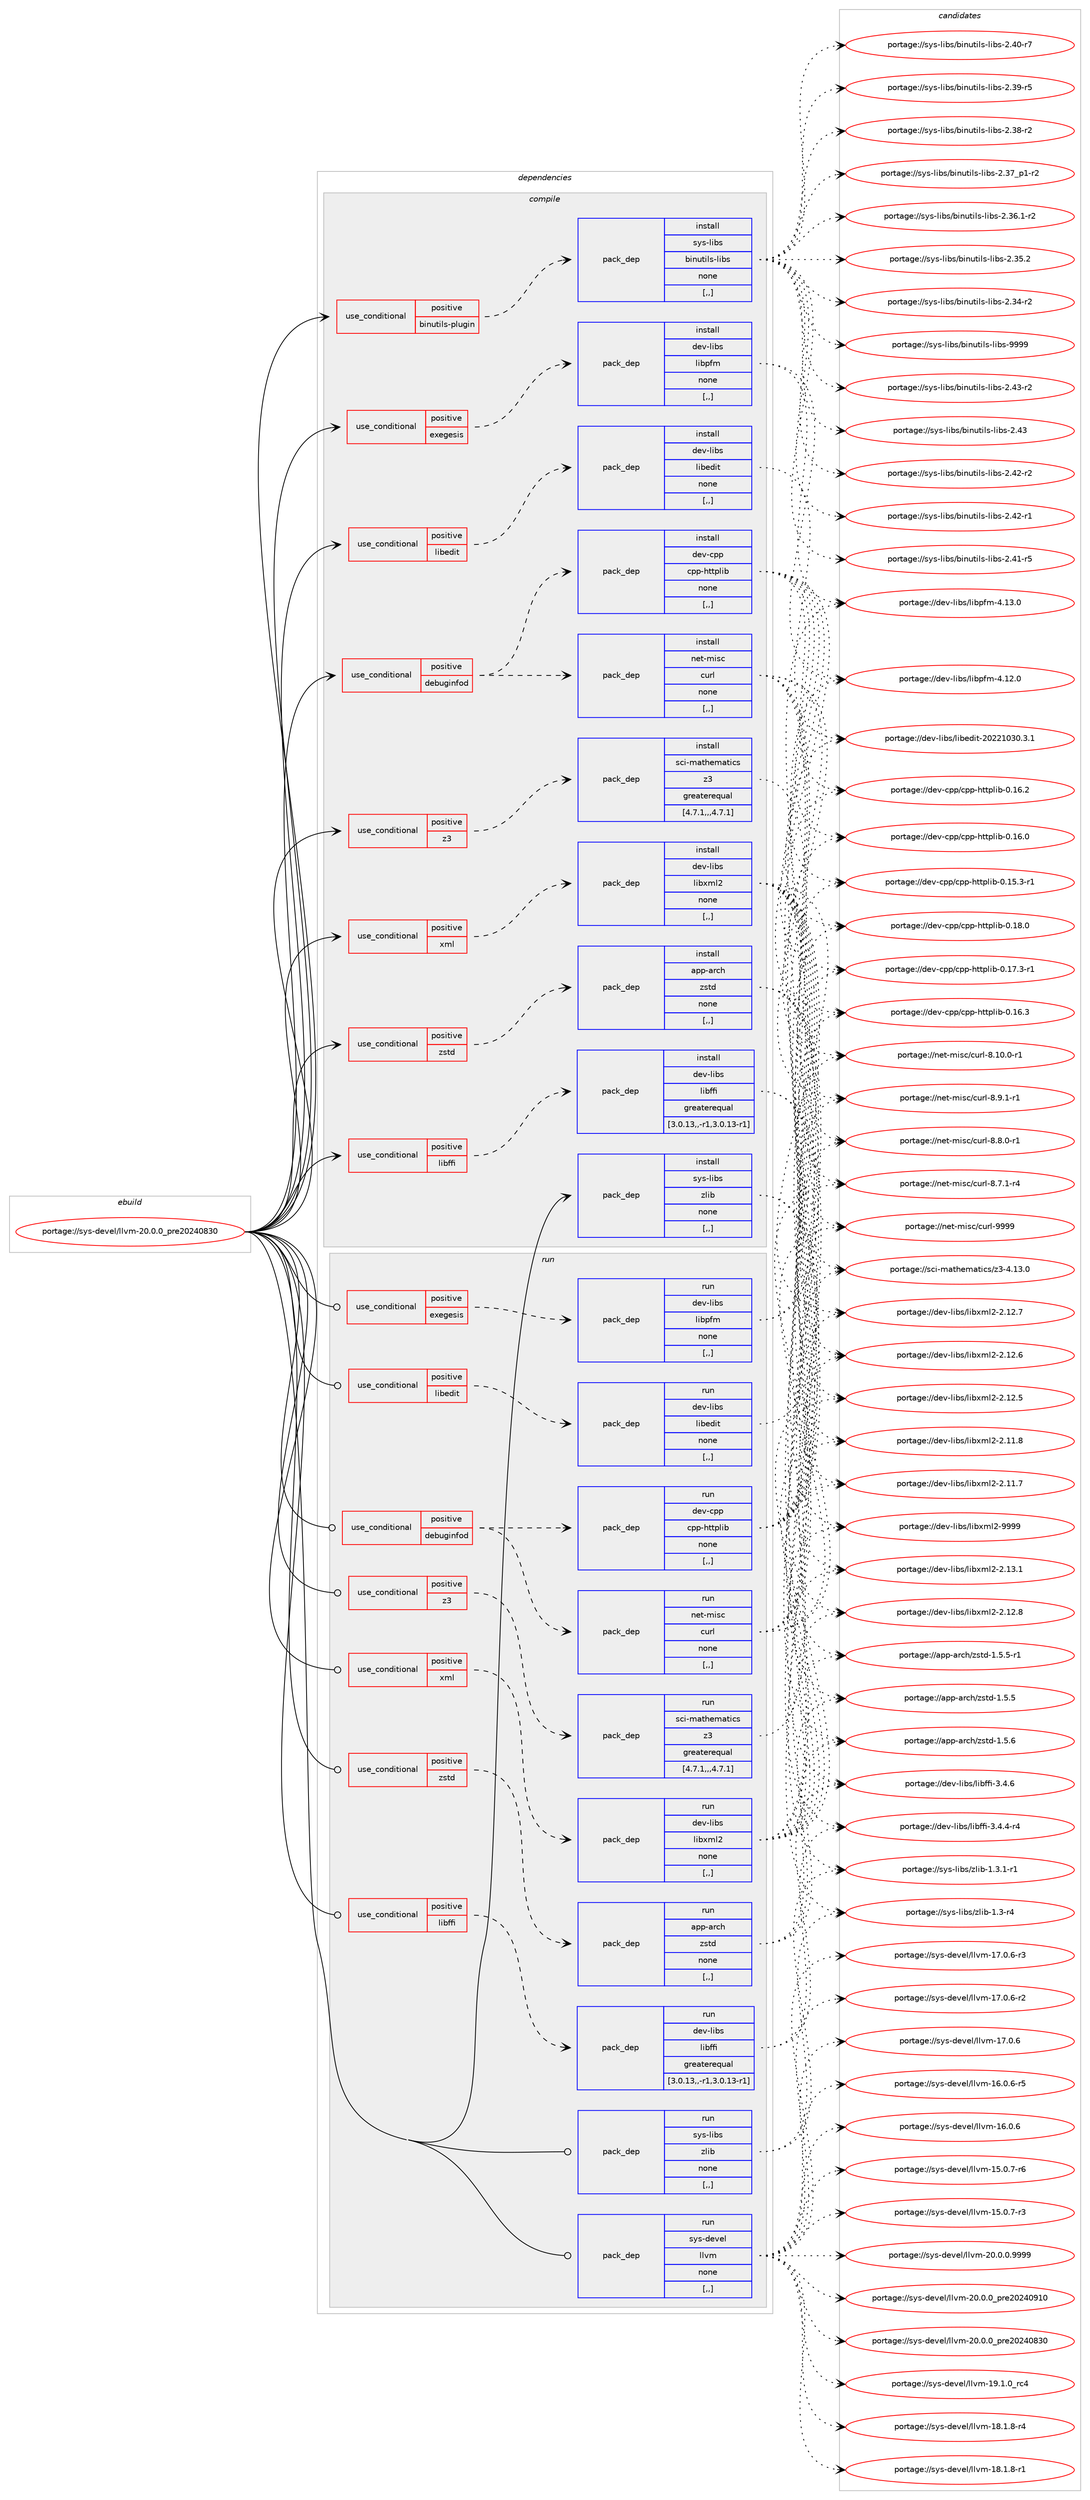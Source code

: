 digraph prolog {

# *************
# Graph options
# *************

newrank=true;
concentrate=true;
compound=true;
graph [rankdir=LR,fontname=Helvetica,fontsize=10,ranksep=1.5];#, ranksep=2.5, nodesep=0.2];
edge  [arrowhead=vee];
node  [fontname=Helvetica,fontsize=10];

# **********
# The ebuild
# **********

subgraph cluster_leftcol {
color=gray;
label=<<i>ebuild</i>>;
id [label="portage://sys-devel/llvm-20.0.0_pre20240830", color=red, width=4, href="../sys-devel/llvm-20.0.0_pre20240830.svg"];
}

# ****************
# The dependencies
# ****************

subgraph cluster_midcol {
color=gray;
label=<<i>dependencies</i>>;
subgraph cluster_compile {
fillcolor="#eeeeee";
style=filled;
label=<<i>compile</i>>;
subgraph cond249869 {
dependency945727 [label=<<TABLE BORDER="0" CELLBORDER="1" CELLSPACING="0" CELLPADDING="4"><TR><TD ROWSPAN="3" CELLPADDING="10">use_conditional</TD></TR><TR><TD>positive</TD></TR><TR><TD>binutils-plugin</TD></TR></TABLE>>, shape=none, color=red];
subgraph pack689164 {
dependency945728 [label=<<TABLE BORDER="0" CELLBORDER="1" CELLSPACING="0" CELLPADDING="4" WIDTH="220"><TR><TD ROWSPAN="6" CELLPADDING="30">pack_dep</TD></TR><TR><TD WIDTH="110">install</TD></TR><TR><TD>sys-libs</TD></TR><TR><TD>binutils-libs</TD></TR><TR><TD>none</TD></TR><TR><TD>[,,]</TD></TR></TABLE>>, shape=none, color=blue];
}
dependency945727:e -> dependency945728:w [weight=20,style="dashed",arrowhead="vee"];
}
id:e -> dependency945727:w [weight=20,style="solid",arrowhead="vee"];
subgraph cond249870 {
dependency945729 [label=<<TABLE BORDER="0" CELLBORDER="1" CELLSPACING="0" CELLPADDING="4"><TR><TD ROWSPAN="3" CELLPADDING="10">use_conditional</TD></TR><TR><TD>positive</TD></TR><TR><TD>debuginfod</TD></TR></TABLE>>, shape=none, color=red];
subgraph pack689165 {
dependency945730 [label=<<TABLE BORDER="0" CELLBORDER="1" CELLSPACING="0" CELLPADDING="4" WIDTH="220"><TR><TD ROWSPAN="6" CELLPADDING="30">pack_dep</TD></TR><TR><TD WIDTH="110">install</TD></TR><TR><TD>net-misc</TD></TR><TR><TD>curl</TD></TR><TR><TD>none</TD></TR><TR><TD>[,,]</TD></TR></TABLE>>, shape=none, color=blue];
}
dependency945729:e -> dependency945730:w [weight=20,style="dashed",arrowhead="vee"];
subgraph pack689166 {
dependency945731 [label=<<TABLE BORDER="0" CELLBORDER="1" CELLSPACING="0" CELLPADDING="4" WIDTH="220"><TR><TD ROWSPAN="6" CELLPADDING="30">pack_dep</TD></TR><TR><TD WIDTH="110">install</TD></TR><TR><TD>dev-cpp</TD></TR><TR><TD>cpp-httplib</TD></TR><TR><TD>none</TD></TR><TR><TD>[,,]</TD></TR></TABLE>>, shape=none, color=blue];
}
dependency945729:e -> dependency945731:w [weight=20,style="dashed",arrowhead="vee"];
}
id:e -> dependency945729:w [weight=20,style="solid",arrowhead="vee"];
subgraph cond249871 {
dependency945732 [label=<<TABLE BORDER="0" CELLBORDER="1" CELLSPACING="0" CELLPADDING="4"><TR><TD ROWSPAN="3" CELLPADDING="10">use_conditional</TD></TR><TR><TD>positive</TD></TR><TR><TD>exegesis</TD></TR></TABLE>>, shape=none, color=red];
subgraph pack689167 {
dependency945733 [label=<<TABLE BORDER="0" CELLBORDER="1" CELLSPACING="0" CELLPADDING="4" WIDTH="220"><TR><TD ROWSPAN="6" CELLPADDING="30">pack_dep</TD></TR><TR><TD WIDTH="110">install</TD></TR><TR><TD>dev-libs</TD></TR><TR><TD>libpfm</TD></TR><TR><TD>none</TD></TR><TR><TD>[,,]</TD></TR></TABLE>>, shape=none, color=blue];
}
dependency945732:e -> dependency945733:w [weight=20,style="dashed",arrowhead="vee"];
}
id:e -> dependency945732:w [weight=20,style="solid",arrowhead="vee"];
subgraph cond249872 {
dependency945734 [label=<<TABLE BORDER="0" CELLBORDER="1" CELLSPACING="0" CELLPADDING="4"><TR><TD ROWSPAN="3" CELLPADDING="10">use_conditional</TD></TR><TR><TD>positive</TD></TR><TR><TD>libedit</TD></TR></TABLE>>, shape=none, color=red];
subgraph pack689168 {
dependency945735 [label=<<TABLE BORDER="0" CELLBORDER="1" CELLSPACING="0" CELLPADDING="4" WIDTH="220"><TR><TD ROWSPAN="6" CELLPADDING="30">pack_dep</TD></TR><TR><TD WIDTH="110">install</TD></TR><TR><TD>dev-libs</TD></TR><TR><TD>libedit</TD></TR><TR><TD>none</TD></TR><TR><TD>[,,]</TD></TR></TABLE>>, shape=none, color=blue];
}
dependency945734:e -> dependency945735:w [weight=20,style="dashed",arrowhead="vee"];
}
id:e -> dependency945734:w [weight=20,style="solid",arrowhead="vee"];
subgraph cond249873 {
dependency945736 [label=<<TABLE BORDER="0" CELLBORDER="1" CELLSPACING="0" CELLPADDING="4"><TR><TD ROWSPAN="3" CELLPADDING="10">use_conditional</TD></TR><TR><TD>positive</TD></TR><TR><TD>libffi</TD></TR></TABLE>>, shape=none, color=red];
subgraph pack689169 {
dependency945737 [label=<<TABLE BORDER="0" CELLBORDER="1" CELLSPACING="0" CELLPADDING="4" WIDTH="220"><TR><TD ROWSPAN="6" CELLPADDING="30">pack_dep</TD></TR><TR><TD WIDTH="110">install</TD></TR><TR><TD>dev-libs</TD></TR><TR><TD>libffi</TD></TR><TR><TD>greaterequal</TD></TR><TR><TD>[3.0.13,,-r1,3.0.13-r1]</TD></TR></TABLE>>, shape=none, color=blue];
}
dependency945736:e -> dependency945737:w [weight=20,style="dashed",arrowhead="vee"];
}
id:e -> dependency945736:w [weight=20,style="solid",arrowhead="vee"];
subgraph cond249874 {
dependency945738 [label=<<TABLE BORDER="0" CELLBORDER="1" CELLSPACING="0" CELLPADDING="4"><TR><TD ROWSPAN="3" CELLPADDING="10">use_conditional</TD></TR><TR><TD>positive</TD></TR><TR><TD>xml</TD></TR></TABLE>>, shape=none, color=red];
subgraph pack689170 {
dependency945739 [label=<<TABLE BORDER="0" CELLBORDER="1" CELLSPACING="0" CELLPADDING="4" WIDTH="220"><TR><TD ROWSPAN="6" CELLPADDING="30">pack_dep</TD></TR><TR><TD WIDTH="110">install</TD></TR><TR><TD>dev-libs</TD></TR><TR><TD>libxml2</TD></TR><TR><TD>none</TD></TR><TR><TD>[,,]</TD></TR></TABLE>>, shape=none, color=blue];
}
dependency945738:e -> dependency945739:w [weight=20,style="dashed",arrowhead="vee"];
}
id:e -> dependency945738:w [weight=20,style="solid",arrowhead="vee"];
subgraph cond249875 {
dependency945740 [label=<<TABLE BORDER="0" CELLBORDER="1" CELLSPACING="0" CELLPADDING="4"><TR><TD ROWSPAN="3" CELLPADDING="10">use_conditional</TD></TR><TR><TD>positive</TD></TR><TR><TD>z3</TD></TR></TABLE>>, shape=none, color=red];
subgraph pack689171 {
dependency945741 [label=<<TABLE BORDER="0" CELLBORDER="1" CELLSPACING="0" CELLPADDING="4" WIDTH="220"><TR><TD ROWSPAN="6" CELLPADDING="30">pack_dep</TD></TR><TR><TD WIDTH="110">install</TD></TR><TR><TD>sci-mathematics</TD></TR><TR><TD>z3</TD></TR><TR><TD>greaterequal</TD></TR><TR><TD>[4.7.1,,,4.7.1]</TD></TR></TABLE>>, shape=none, color=blue];
}
dependency945740:e -> dependency945741:w [weight=20,style="dashed",arrowhead="vee"];
}
id:e -> dependency945740:w [weight=20,style="solid",arrowhead="vee"];
subgraph cond249876 {
dependency945742 [label=<<TABLE BORDER="0" CELLBORDER="1" CELLSPACING="0" CELLPADDING="4"><TR><TD ROWSPAN="3" CELLPADDING="10">use_conditional</TD></TR><TR><TD>positive</TD></TR><TR><TD>zstd</TD></TR></TABLE>>, shape=none, color=red];
subgraph pack689172 {
dependency945743 [label=<<TABLE BORDER="0" CELLBORDER="1" CELLSPACING="0" CELLPADDING="4" WIDTH="220"><TR><TD ROWSPAN="6" CELLPADDING="30">pack_dep</TD></TR><TR><TD WIDTH="110">install</TD></TR><TR><TD>app-arch</TD></TR><TR><TD>zstd</TD></TR><TR><TD>none</TD></TR><TR><TD>[,,]</TD></TR></TABLE>>, shape=none, color=blue];
}
dependency945742:e -> dependency945743:w [weight=20,style="dashed",arrowhead="vee"];
}
id:e -> dependency945742:w [weight=20,style="solid",arrowhead="vee"];
subgraph pack689173 {
dependency945744 [label=<<TABLE BORDER="0" CELLBORDER="1" CELLSPACING="0" CELLPADDING="4" WIDTH="220"><TR><TD ROWSPAN="6" CELLPADDING="30">pack_dep</TD></TR><TR><TD WIDTH="110">install</TD></TR><TR><TD>sys-libs</TD></TR><TR><TD>zlib</TD></TR><TR><TD>none</TD></TR><TR><TD>[,,]</TD></TR></TABLE>>, shape=none, color=blue];
}
id:e -> dependency945744:w [weight=20,style="solid",arrowhead="vee"];
}
subgraph cluster_compileandrun {
fillcolor="#eeeeee";
style=filled;
label=<<i>compile and run</i>>;
}
subgraph cluster_run {
fillcolor="#eeeeee";
style=filled;
label=<<i>run</i>>;
subgraph cond249877 {
dependency945745 [label=<<TABLE BORDER="0" CELLBORDER="1" CELLSPACING="0" CELLPADDING="4"><TR><TD ROWSPAN="3" CELLPADDING="10">use_conditional</TD></TR><TR><TD>positive</TD></TR><TR><TD>debuginfod</TD></TR></TABLE>>, shape=none, color=red];
subgraph pack689174 {
dependency945746 [label=<<TABLE BORDER="0" CELLBORDER="1" CELLSPACING="0" CELLPADDING="4" WIDTH="220"><TR><TD ROWSPAN="6" CELLPADDING="30">pack_dep</TD></TR><TR><TD WIDTH="110">run</TD></TR><TR><TD>net-misc</TD></TR><TR><TD>curl</TD></TR><TR><TD>none</TD></TR><TR><TD>[,,]</TD></TR></TABLE>>, shape=none, color=blue];
}
dependency945745:e -> dependency945746:w [weight=20,style="dashed",arrowhead="vee"];
subgraph pack689175 {
dependency945747 [label=<<TABLE BORDER="0" CELLBORDER="1" CELLSPACING="0" CELLPADDING="4" WIDTH="220"><TR><TD ROWSPAN="6" CELLPADDING="30">pack_dep</TD></TR><TR><TD WIDTH="110">run</TD></TR><TR><TD>dev-cpp</TD></TR><TR><TD>cpp-httplib</TD></TR><TR><TD>none</TD></TR><TR><TD>[,,]</TD></TR></TABLE>>, shape=none, color=blue];
}
dependency945745:e -> dependency945747:w [weight=20,style="dashed",arrowhead="vee"];
}
id:e -> dependency945745:w [weight=20,style="solid",arrowhead="odot"];
subgraph cond249878 {
dependency945748 [label=<<TABLE BORDER="0" CELLBORDER="1" CELLSPACING="0" CELLPADDING="4"><TR><TD ROWSPAN="3" CELLPADDING="10">use_conditional</TD></TR><TR><TD>positive</TD></TR><TR><TD>exegesis</TD></TR></TABLE>>, shape=none, color=red];
subgraph pack689176 {
dependency945749 [label=<<TABLE BORDER="0" CELLBORDER="1" CELLSPACING="0" CELLPADDING="4" WIDTH="220"><TR><TD ROWSPAN="6" CELLPADDING="30">pack_dep</TD></TR><TR><TD WIDTH="110">run</TD></TR><TR><TD>dev-libs</TD></TR><TR><TD>libpfm</TD></TR><TR><TD>none</TD></TR><TR><TD>[,,]</TD></TR></TABLE>>, shape=none, color=blue];
}
dependency945748:e -> dependency945749:w [weight=20,style="dashed",arrowhead="vee"];
}
id:e -> dependency945748:w [weight=20,style="solid",arrowhead="odot"];
subgraph cond249879 {
dependency945750 [label=<<TABLE BORDER="0" CELLBORDER="1" CELLSPACING="0" CELLPADDING="4"><TR><TD ROWSPAN="3" CELLPADDING="10">use_conditional</TD></TR><TR><TD>positive</TD></TR><TR><TD>libedit</TD></TR></TABLE>>, shape=none, color=red];
subgraph pack689177 {
dependency945751 [label=<<TABLE BORDER="0" CELLBORDER="1" CELLSPACING="0" CELLPADDING="4" WIDTH="220"><TR><TD ROWSPAN="6" CELLPADDING="30">pack_dep</TD></TR><TR><TD WIDTH="110">run</TD></TR><TR><TD>dev-libs</TD></TR><TR><TD>libedit</TD></TR><TR><TD>none</TD></TR><TR><TD>[,,]</TD></TR></TABLE>>, shape=none, color=blue];
}
dependency945750:e -> dependency945751:w [weight=20,style="dashed",arrowhead="vee"];
}
id:e -> dependency945750:w [weight=20,style="solid",arrowhead="odot"];
subgraph cond249880 {
dependency945752 [label=<<TABLE BORDER="0" CELLBORDER="1" CELLSPACING="0" CELLPADDING="4"><TR><TD ROWSPAN="3" CELLPADDING="10">use_conditional</TD></TR><TR><TD>positive</TD></TR><TR><TD>libffi</TD></TR></TABLE>>, shape=none, color=red];
subgraph pack689178 {
dependency945753 [label=<<TABLE BORDER="0" CELLBORDER="1" CELLSPACING="0" CELLPADDING="4" WIDTH="220"><TR><TD ROWSPAN="6" CELLPADDING="30">pack_dep</TD></TR><TR><TD WIDTH="110">run</TD></TR><TR><TD>dev-libs</TD></TR><TR><TD>libffi</TD></TR><TR><TD>greaterequal</TD></TR><TR><TD>[3.0.13,,-r1,3.0.13-r1]</TD></TR></TABLE>>, shape=none, color=blue];
}
dependency945752:e -> dependency945753:w [weight=20,style="dashed",arrowhead="vee"];
}
id:e -> dependency945752:w [weight=20,style="solid",arrowhead="odot"];
subgraph cond249881 {
dependency945754 [label=<<TABLE BORDER="0" CELLBORDER="1" CELLSPACING="0" CELLPADDING="4"><TR><TD ROWSPAN="3" CELLPADDING="10">use_conditional</TD></TR><TR><TD>positive</TD></TR><TR><TD>xml</TD></TR></TABLE>>, shape=none, color=red];
subgraph pack689179 {
dependency945755 [label=<<TABLE BORDER="0" CELLBORDER="1" CELLSPACING="0" CELLPADDING="4" WIDTH="220"><TR><TD ROWSPAN="6" CELLPADDING="30">pack_dep</TD></TR><TR><TD WIDTH="110">run</TD></TR><TR><TD>dev-libs</TD></TR><TR><TD>libxml2</TD></TR><TR><TD>none</TD></TR><TR><TD>[,,]</TD></TR></TABLE>>, shape=none, color=blue];
}
dependency945754:e -> dependency945755:w [weight=20,style="dashed",arrowhead="vee"];
}
id:e -> dependency945754:w [weight=20,style="solid",arrowhead="odot"];
subgraph cond249882 {
dependency945756 [label=<<TABLE BORDER="0" CELLBORDER="1" CELLSPACING="0" CELLPADDING="4"><TR><TD ROWSPAN="3" CELLPADDING="10">use_conditional</TD></TR><TR><TD>positive</TD></TR><TR><TD>z3</TD></TR></TABLE>>, shape=none, color=red];
subgraph pack689180 {
dependency945757 [label=<<TABLE BORDER="0" CELLBORDER="1" CELLSPACING="0" CELLPADDING="4" WIDTH="220"><TR><TD ROWSPAN="6" CELLPADDING="30">pack_dep</TD></TR><TR><TD WIDTH="110">run</TD></TR><TR><TD>sci-mathematics</TD></TR><TR><TD>z3</TD></TR><TR><TD>greaterequal</TD></TR><TR><TD>[4.7.1,,,4.7.1]</TD></TR></TABLE>>, shape=none, color=blue];
}
dependency945756:e -> dependency945757:w [weight=20,style="dashed",arrowhead="vee"];
}
id:e -> dependency945756:w [weight=20,style="solid",arrowhead="odot"];
subgraph cond249883 {
dependency945758 [label=<<TABLE BORDER="0" CELLBORDER="1" CELLSPACING="0" CELLPADDING="4"><TR><TD ROWSPAN="3" CELLPADDING="10">use_conditional</TD></TR><TR><TD>positive</TD></TR><TR><TD>zstd</TD></TR></TABLE>>, shape=none, color=red];
subgraph pack689181 {
dependency945759 [label=<<TABLE BORDER="0" CELLBORDER="1" CELLSPACING="0" CELLPADDING="4" WIDTH="220"><TR><TD ROWSPAN="6" CELLPADDING="30">pack_dep</TD></TR><TR><TD WIDTH="110">run</TD></TR><TR><TD>app-arch</TD></TR><TR><TD>zstd</TD></TR><TR><TD>none</TD></TR><TR><TD>[,,]</TD></TR></TABLE>>, shape=none, color=blue];
}
dependency945758:e -> dependency945759:w [weight=20,style="dashed",arrowhead="vee"];
}
id:e -> dependency945758:w [weight=20,style="solid",arrowhead="odot"];
subgraph pack689182 {
dependency945760 [label=<<TABLE BORDER="0" CELLBORDER="1" CELLSPACING="0" CELLPADDING="4" WIDTH="220"><TR><TD ROWSPAN="6" CELLPADDING="30">pack_dep</TD></TR><TR><TD WIDTH="110">run</TD></TR><TR><TD>sys-libs</TD></TR><TR><TD>zlib</TD></TR><TR><TD>none</TD></TR><TR><TD>[,,]</TD></TR></TABLE>>, shape=none, color=blue];
}
id:e -> dependency945760:w [weight=20,style="solid",arrowhead="odot"];
subgraph pack689183 {
dependency945761 [label=<<TABLE BORDER="0" CELLBORDER="1" CELLSPACING="0" CELLPADDING="4" WIDTH="220"><TR><TD ROWSPAN="6" CELLPADDING="30">pack_dep</TD></TR><TR><TD WIDTH="110">run</TD></TR><TR><TD>sys-devel</TD></TR><TR><TD>llvm</TD></TR><TR><TD>none</TD></TR><TR><TD>[,,]</TD></TR></TABLE>>, shape=none, color=blue];
}
id:e -> dependency945761:w [weight=20,style="solid",arrowhead="odot"];
}
}

# **************
# The candidates
# **************

subgraph cluster_choices {
rank=same;
color=gray;
label=<<i>candidates</i>>;

subgraph choice689164 {
color=black;
nodesep=1;
choice1151211154510810598115479810511011711610510811545108105981154557575757 [label="portage://sys-libs/binutils-libs-9999", color=red, width=4,href="../sys-libs/binutils-libs-9999.svg"];
choice11512111545108105981154798105110117116105108115451081059811545504652514511450 [label="portage://sys-libs/binutils-libs-2.43-r2", color=red, width=4,href="../sys-libs/binutils-libs-2.43-r2.svg"];
choice1151211154510810598115479810511011711610510811545108105981154550465251 [label="portage://sys-libs/binutils-libs-2.43", color=red, width=4,href="../sys-libs/binutils-libs-2.43.svg"];
choice11512111545108105981154798105110117116105108115451081059811545504652504511450 [label="portage://sys-libs/binutils-libs-2.42-r2", color=red, width=4,href="../sys-libs/binutils-libs-2.42-r2.svg"];
choice11512111545108105981154798105110117116105108115451081059811545504652504511449 [label="portage://sys-libs/binutils-libs-2.42-r1", color=red, width=4,href="../sys-libs/binutils-libs-2.42-r1.svg"];
choice11512111545108105981154798105110117116105108115451081059811545504652494511453 [label="portage://sys-libs/binutils-libs-2.41-r5", color=red, width=4,href="../sys-libs/binutils-libs-2.41-r5.svg"];
choice11512111545108105981154798105110117116105108115451081059811545504652484511455 [label="portage://sys-libs/binutils-libs-2.40-r7", color=red, width=4,href="../sys-libs/binutils-libs-2.40-r7.svg"];
choice11512111545108105981154798105110117116105108115451081059811545504651574511453 [label="portage://sys-libs/binutils-libs-2.39-r5", color=red, width=4,href="../sys-libs/binutils-libs-2.39-r5.svg"];
choice11512111545108105981154798105110117116105108115451081059811545504651564511450 [label="portage://sys-libs/binutils-libs-2.38-r2", color=red, width=4,href="../sys-libs/binutils-libs-2.38-r2.svg"];
choice115121115451081059811547981051101171161051081154510810598115455046515595112494511450 [label="portage://sys-libs/binutils-libs-2.37_p1-r2", color=red, width=4,href="../sys-libs/binutils-libs-2.37_p1-r2.svg"];
choice115121115451081059811547981051101171161051081154510810598115455046515446494511450 [label="portage://sys-libs/binutils-libs-2.36.1-r2", color=red, width=4,href="../sys-libs/binutils-libs-2.36.1-r2.svg"];
choice11512111545108105981154798105110117116105108115451081059811545504651534650 [label="portage://sys-libs/binutils-libs-2.35.2", color=red, width=4,href="../sys-libs/binutils-libs-2.35.2.svg"];
choice11512111545108105981154798105110117116105108115451081059811545504651524511450 [label="portage://sys-libs/binutils-libs-2.34-r2", color=red, width=4,href="../sys-libs/binutils-libs-2.34-r2.svg"];
dependency945728:e -> choice1151211154510810598115479810511011711610510811545108105981154557575757:w [style=dotted,weight="100"];
dependency945728:e -> choice11512111545108105981154798105110117116105108115451081059811545504652514511450:w [style=dotted,weight="100"];
dependency945728:e -> choice1151211154510810598115479810511011711610510811545108105981154550465251:w [style=dotted,weight="100"];
dependency945728:e -> choice11512111545108105981154798105110117116105108115451081059811545504652504511450:w [style=dotted,weight="100"];
dependency945728:e -> choice11512111545108105981154798105110117116105108115451081059811545504652504511449:w [style=dotted,weight="100"];
dependency945728:e -> choice11512111545108105981154798105110117116105108115451081059811545504652494511453:w [style=dotted,weight="100"];
dependency945728:e -> choice11512111545108105981154798105110117116105108115451081059811545504652484511455:w [style=dotted,weight="100"];
dependency945728:e -> choice11512111545108105981154798105110117116105108115451081059811545504651574511453:w [style=dotted,weight="100"];
dependency945728:e -> choice11512111545108105981154798105110117116105108115451081059811545504651564511450:w [style=dotted,weight="100"];
dependency945728:e -> choice115121115451081059811547981051101171161051081154510810598115455046515595112494511450:w [style=dotted,weight="100"];
dependency945728:e -> choice115121115451081059811547981051101171161051081154510810598115455046515446494511450:w [style=dotted,weight="100"];
dependency945728:e -> choice11512111545108105981154798105110117116105108115451081059811545504651534650:w [style=dotted,weight="100"];
dependency945728:e -> choice11512111545108105981154798105110117116105108115451081059811545504651524511450:w [style=dotted,weight="100"];
}
subgraph choice689165 {
color=black;
nodesep=1;
choice110101116451091051159947991171141084557575757 [label="portage://net-misc/curl-9999", color=red, width=4,href="../net-misc/curl-9999.svg"];
choice11010111645109105115994799117114108455646494846484511449 [label="portage://net-misc/curl-8.10.0-r1", color=red, width=4,href="../net-misc/curl-8.10.0-r1.svg"];
choice110101116451091051159947991171141084556465746494511449 [label="portage://net-misc/curl-8.9.1-r1", color=red, width=4,href="../net-misc/curl-8.9.1-r1.svg"];
choice110101116451091051159947991171141084556465646484511449 [label="portage://net-misc/curl-8.8.0-r1", color=red, width=4,href="../net-misc/curl-8.8.0-r1.svg"];
choice110101116451091051159947991171141084556465546494511452 [label="portage://net-misc/curl-8.7.1-r4", color=red, width=4,href="../net-misc/curl-8.7.1-r4.svg"];
dependency945730:e -> choice110101116451091051159947991171141084557575757:w [style=dotted,weight="100"];
dependency945730:e -> choice11010111645109105115994799117114108455646494846484511449:w [style=dotted,weight="100"];
dependency945730:e -> choice110101116451091051159947991171141084556465746494511449:w [style=dotted,weight="100"];
dependency945730:e -> choice110101116451091051159947991171141084556465646484511449:w [style=dotted,weight="100"];
dependency945730:e -> choice110101116451091051159947991171141084556465546494511452:w [style=dotted,weight="100"];
}
subgraph choice689166 {
color=black;
nodesep=1;
choice10010111845991121124799112112451041161161121081059845484649564648 [label="portage://dev-cpp/cpp-httplib-0.18.0", color=red, width=4,href="../dev-cpp/cpp-httplib-0.18.0.svg"];
choice100101118459911211247991121124510411611611210810598454846495546514511449 [label="portage://dev-cpp/cpp-httplib-0.17.3-r1", color=red, width=4,href="../dev-cpp/cpp-httplib-0.17.3-r1.svg"];
choice10010111845991121124799112112451041161161121081059845484649544651 [label="portage://dev-cpp/cpp-httplib-0.16.3", color=red, width=4,href="../dev-cpp/cpp-httplib-0.16.3.svg"];
choice10010111845991121124799112112451041161161121081059845484649544650 [label="portage://dev-cpp/cpp-httplib-0.16.2", color=red, width=4,href="../dev-cpp/cpp-httplib-0.16.2.svg"];
choice10010111845991121124799112112451041161161121081059845484649544648 [label="portage://dev-cpp/cpp-httplib-0.16.0", color=red, width=4,href="../dev-cpp/cpp-httplib-0.16.0.svg"];
choice100101118459911211247991121124510411611611210810598454846495346514511449 [label="portage://dev-cpp/cpp-httplib-0.15.3-r1", color=red, width=4,href="../dev-cpp/cpp-httplib-0.15.3-r1.svg"];
dependency945731:e -> choice10010111845991121124799112112451041161161121081059845484649564648:w [style=dotted,weight="100"];
dependency945731:e -> choice100101118459911211247991121124510411611611210810598454846495546514511449:w [style=dotted,weight="100"];
dependency945731:e -> choice10010111845991121124799112112451041161161121081059845484649544651:w [style=dotted,weight="100"];
dependency945731:e -> choice10010111845991121124799112112451041161161121081059845484649544650:w [style=dotted,weight="100"];
dependency945731:e -> choice10010111845991121124799112112451041161161121081059845484649544648:w [style=dotted,weight="100"];
dependency945731:e -> choice100101118459911211247991121124510411611611210810598454846495346514511449:w [style=dotted,weight="100"];
}
subgraph choice689167 {
color=black;
nodesep=1;
choice1001011184510810598115471081059811210210945524649514648 [label="portage://dev-libs/libpfm-4.13.0", color=red, width=4,href="../dev-libs/libpfm-4.13.0.svg"];
choice1001011184510810598115471081059811210210945524649504648 [label="portage://dev-libs/libpfm-4.12.0", color=red, width=4,href="../dev-libs/libpfm-4.12.0.svg"];
dependency945733:e -> choice1001011184510810598115471081059811210210945524649514648:w [style=dotted,weight="100"];
dependency945733:e -> choice1001011184510810598115471081059811210210945524649504648:w [style=dotted,weight="100"];
}
subgraph choice689168 {
color=black;
nodesep=1;
choice1001011184510810598115471081059810110010511645504850504948514846514649 [label="portage://dev-libs/libedit-20221030.3.1", color=red, width=4,href="../dev-libs/libedit-20221030.3.1.svg"];
dependency945735:e -> choice1001011184510810598115471081059810110010511645504850504948514846514649:w [style=dotted,weight="100"];
}
subgraph choice689169 {
color=black;
nodesep=1;
choice10010111845108105981154710810598102102105455146524654 [label="portage://dev-libs/libffi-3.4.6", color=red, width=4,href="../dev-libs/libffi-3.4.6.svg"];
choice100101118451081059811547108105981021021054551465246524511452 [label="portage://dev-libs/libffi-3.4.4-r4", color=red, width=4,href="../dev-libs/libffi-3.4.4-r4.svg"];
dependency945737:e -> choice10010111845108105981154710810598102102105455146524654:w [style=dotted,weight="100"];
dependency945737:e -> choice100101118451081059811547108105981021021054551465246524511452:w [style=dotted,weight="100"];
}
subgraph choice689170 {
color=black;
nodesep=1;
choice10010111845108105981154710810598120109108504557575757 [label="portage://dev-libs/libxml2-9999", color=red, width=4,href="../dev-libs/libxml2-9999.svg"];
choice100101118451081059811547108105981201091085045504649514649 [label="portage://dev-libs/libxml2-2.13.1", color=red, width=4,href="../dev-libs/libxml2-2.13.1.svg"];
choice100101118451081059811547108105981201091085045504649504656 [label="portage://dev-libs/libxml2-2.12.8", color=red, width=4,href="../dev-libs/libxml2-2.12.8.svg"];
choice100101118451081059811547108105981201091085045504649504655 [label="portage://dev-libs/libxml2-2.12.7", color=red, width=4,href="../dev-libs/libxml2-2.12.7.svg"];
choice100101118451081059811547108105981201091085045504649504654 [label="portage://dev-libs/libxml2-2.12.6", color=red, width=4,href="../dev-libs/libxml2-2.12.6.svg"];
choice100101118451081059811547108105981201091085045504649504653 [label="portage://dev-libs/libxml2-2.12.5", color=red, width=4,href="../dev-libs/libxml2-2.12.5.svg"];
choice100101118451081059811547108105981201091085045504649494656 [label="portage://dev-libs/libxml2-2.11.8", color=red, width=4,href="../dev-libs/libxml2-2.11.8.svg"];
choice100101118451081059811547108105981201091085045504649494655 [label="portage://dev-libs/libxml2-2.11.7", color=red, width=4,href="../dev-libs/libxml2-2.11.7.svg"];
dependency945739:e -> choice10010111845108105981154710810598120109108504557575757:w [style=dotted,weight="100"];
dependency945739:e -> choice100101118451081059811547108105981201091085045504649514649:w [style=dotted,weight="100"];
dependency945739:e -> choice100101118451081059811547108105981201091085045504649504656:w [style=dotted,weight="100"];
dependency945739:e -> choice100101118451081059811547108105981201091085045504649504655:w [style=dotted,weight="100"];
dependency945739:e -> choice100101118451081059811547108105981201091085045504649504654:w [style=dotted,weight="100"];
dependency945739:e -> choice100101118451081059811547108105981201091085045504649504653:w [style=dotted,weight="100"];
dependency945739:e -> choice100101118451081059811547108105981201091085045504649494656:w [style=dotted,weight="100"];
dependency945739:e -> choice100101118451081059811547108105981201091085045504649494655:w [style=dotted,weight="100"];
}
subgraph choice689171 {
color=black;
nodesep=1;
choice1159910545109971161041011099711610599115471225145524649514648 [label="portage://sci-mathematics/z3-4.13.0", color=red, width=4,href="../sci-mathematics/z3-4.13.0.svg"];
dependency945741:e -> choice1159910545109971161041011099711610599115471225145524649514648:w [style=dotted,weight="100"];
}
subgraph choice689172 {
color=black;
nodesep=1;
choice9711211245971149910447122115116100454946534654 [label="portage://app-arch/zstd-1.5.6", color=red, width=4,href="../app-arch/zstd-1.5.6.svg"];
choice97112112459711499104471221151161004549465346534511449 [label="portage://app-arch/zstd-1.5.5-r1", color=red, width=4,href="../app-arch/zstd-1.5.5-r1.svg"];
choice9711211245971149910447122115116100454946534653 [label="portage://app-arch/zstd-1.5.5", color=red, width=4,href="../app-arch/zstd-1.5.5.svg"];
dependency945743:e -> choice9711211245971149910447122115116100454946534654:w [style=dotted,weight="100"];
dependency945743:e -> choice97112112459711499104471221151161004549465346534511449:w [style=dotted,weight="100"];
dependency945743:e -> choice9711211245971149910447122115116100454946534653:w [style=dotted,weight="100"];
}
subgraph choice689173 {
color=black;
nodesep=1;
choice115121115451081059811547122108105984549465146494511449 [label="portage://sys-libs/zlib-1.3.1-r1", color=red, width=4,href="../sys-libs/zlib-1.3.1-r1.svg"];
choice11512111545108105981154712210810598454946514511452 [label="portage://sys-libs/zlib-1.3-r4", color=red, width=4,href="../sys-libs/zlib-1.3-r4.svg"];
dependency945744:e -> choice115121115451081059811547122108105984549465146494511449:w [style=dotted,weight="100"];
dependency945744:e -> choice11512111545108105981154712210810598454946514511452:w [style=dotted,weight="100"];
}
subgraph choice689174 {
color=black;
nodesep=1;
choice110101116451091051159947991171141084557575757 [label="portage://net-misc/curl-9999", color=red, width=4,href="../net-misc/curl-9999.svg"];
choice11010111645109105115994799117114108455646494846484511449 [label="portage://net-misc/curl-8.10.0-r1", color=red, width=4,href="../net-misc/curl-8.10.0-r1.svg"];
choice110101116451091051159947991171141084556465746494511449 [label="portage://net-misc/curl-8.9.1-r1", color=red, width=4,href="../net-misc/curl-8.9.1-r1.svg"];
choice110101116451091051159947991171141084556465646484511449 [label="portage://net-misc/curl-8.8.0-r1", color=red, width=4,href="../net-misc/curl-8.8.0-r1.svg"];
choice110101116451091051159947991171141084556465546494511452 [label="portage://net-misc/curl-8.7.1-r4", color=red, width=4,href="../net-misc/curl-8.7.1-r4.svg"];
dependency945746:e -> choice110101116451091051159947991171141084557575757:w [style=dotted,weight="100"];
dependency945746:e -> choice11010111645109105115994799117114108455646494846484511449:w [style=dotted,weight="100"];
dependency945746:e -> choice110101116451091051159947991171141084556465746494511449:w [style=dotted,weight="100"];
dependency945746:e -> choice110101116451091051159947991171141084556465646484511449:w [style=dotted,weight="100"];
dependency945746:e -> choice110101116451091051159947991171141084556465546494511452:w [style=dotted,weight="100"];
}
subgraph choice689175 {
color=black;
nodesep=1;
choice10010111845991121124799112112451041161161121081059845484649564648 [label="portage://dev-cpp/cpp-httplib-0.18.0", color=red, width=4,href="../dev-cpp/cpp-httplib-0.18.0.svg"];
choice100101118459911211247991121124510411611611210810598454846495546514511449 [label="portage://dev-cpp/cpp-httplib-0.17.3-r1", color=red, width=4,href="../dev-cpp/cpp-httplib-0.17.3-r1.svg"];
choice10010111845991121124799112112451041161161121081059845484649544651 [label="portage://dev-cpp/cpp-httplib-0.16.3", color=red, width=4,href="../dev-cpp/cpp-httplib-0.16.3.svg"];
choice10010111845991121124799112112451041161161121081059845484649544650 [label="portage://dev-cpp/cpp-httplib-0.16.2", color=red, width=4,href="../dev-cpp/cpp-httplib-0.16.2.svg"];
choice10010111845991121124799112112451041161161121081059845484649544648 [label="portage://dev-cpp/cpp-httplib-0.16.0", color=red, width=4,href="../dev-cpp/cpp-httplib-0.16.0.svg"];
choice100101118459911211247991121124510411611611210810598454846495346514511449 [label="portage://dev-cpp/cpp-httplib-0.15.3-r1", color=red, width=4,href="../dev-cpp/cpp-httplib-0.15.3-r1.svg"];
dependency945747:e -> choice10010111845991121124799112112451041161161121081059845484649564648:w [style=dotted,weight="100"];
dependency945747:e -> choice100101118459911211247991121124510411611611210810598454846495546514511449:w [style=dotted,weight="100"];
dependency945747:e -> choice10010111845991121124799112112451041161161121081059845484649544651:w [style=dotted,weight="100"];
dependency945747:e -> choice10010111845991121124799112112451041161161121081059845484649544650:w [style=dotted,weight="100"];
dependency945747:e -> choice10010111845991121124799112112451041161161121081059845484649544648:w [style=dotted,weight="100"];
dependency945747:e -> choice100101118459911211247991121124510411611611210810598454846495346514511449:w [style=dotted,weight="100"];
}
subgraph choice689176 {
color=black;
nodesep=1;
choice1001011184510810598115471081059811210210945524649514648 [label="portage://dev-libs/libpfm-4.13.0", color=red, width=4,href="../dev-libs/libpfm-4.13.0.svg"];
choice1001011184510810598115471081059811210210945524649504648 [label="portage://dev-libs/libpfm-4.12.0", color=red, width=4,href="../dev-libs/libpfm-4.12.0.svg"];
dependency945749:e -> choice1001011184510810598115471081059811210210945524649514648:w [style=dotted,weight="100"];
dependency945749:e -> choice1001011184510810598115471081059811210210945524649504648:w [style=dotted,weight="100"];
}
subgraph choice689177 {
color=black;
nodesep=1;
choice1001011184510810598115471081059810110010511645504850504948514846514649 [label="portage://dev-libs/libedit-20221030.3.1", color=red, width=4,href="../dev-libs/libedit-20221030.3.1.svg"];
dependency945751:e -> choice1001011184510810598115471081059810110010511645504850504948514846514649:w [style=dotted,weight="100"];
}
subgraph choice689178 {
color=black;
nodesep=1;
choice10010111845108105981154710810598102102105455146524654 [label="portage://dev-libs/libffi-3.4.6", color=red, width=4,href="../dev-libs/libffi-3.4.6.svg"];
choice100101118451081059811547108105981021021054551465246524511452 [label="portage://dev-libs/libffi-3.4.4-r4", color=red, width=4,href="../dev-libs/libffi-3.4.4-r4.svg"];
dependency945753:e -> choice10010111845108105981154710810598102102105455146524654:w [style=dotted,weight="100"];
dependency945753:e -> choice100101118451081059811547108105981021021054551465246524511452:w [style=dotted,weight="100"];
}
subgraph choice689179 {
color=black;
nodesep=1;
choice10010111845108105981154710810598120109108504557575757 [label="portage://dev-libs/libxml2-9999", color=red, width=4,href="../dev-libs/libxml2-9999.svg"];
choice100101118451081059811547108105981201091085045504649514649 [label="portage://dev-libs/libxml2-2.13.1", color=red, width=4,href="../dev-libs/libxml2-2.13.1.svg"];
choice100101118451081059811547108105981201091085045504649504656 [label="portage://dev-libs/libxml2-2.12.8", color=red, width=4,href="../dev-libs/libxml2-2.12.8.svg"];
choice100101118451081059811547108105981201091085045504649504655 [label="portage://dev-libs/libxml2-2.12.7", color=red, width=4,href="../dev-libs/libxml2-2.12.7.svg"];
choice100101118451081059811547108105981201091085045504649504654 [label="portage://dev-libs/libxml2-2.12.6", color=red, width=4,href="../dev-libs/libxml2-2.12.6.svg"];
choice100101118451081059811547108105981201091085045504649504653 [label="portage://dev-libs/libxml2-2.12.5", color=red, width=4,href="../dev-libs/libxml2-2.12.5.svg"];
choice100101118451081059811547108105981201091085045504649494656 [label="portage://dev-libs/libxml2-2.11.8", color=red, width=4,href="../dev-libs/libxml2-2.11.8.svg"];
choice100101118451081059811547108105981201091085045504649494655 [label="portage://dev-libs/libxml2-2.11.7", color=red, width=4,href="../dev-libs/libxml2-2.11.7.svg"];
dependency945755:e -> choice10010111845108105981154710810598120109108504557575757:w [style=dotted,weight="100"];
dependency945755:e -> choice100101118451081059811547108105981201091085045504649514649:w [style=dotted,weight="100"];
dependency945755:e -> choice100101118451081059811547108105981201091085045504649504656:w [style=dotted,weight="100"];
dependency945755:e -> choice100101118451081059811547108105981201091085045504649504655:w [style=dotted,weight="100"];
dependency945755:e -> choice100101118451081059811547108105981201091085045504649504654:w [style=dotted,weight="100"];
dependency945755:e -> choice100101118451081059811547108105981201091085045504649504653:w [style=dotted,weight="100"];
dependency945755:e -> choice100101118451081059811547108105981201091085045504649494656:w [style=dotted,weight="100"];
dependency945755:e -> choice100101118451081059811547108105981201091085045504649494655:w [style=dotted,weight="100"];
}
subgraph choice689180 {
color=black;
nodesep=1;
choice1159910545109971161041011099711610599115471225145524649514648 [label="portage://sci-mathematics/z3-4.13.0", color=red, width=4,href="../sci-mathematics/z3-4.13.0.svg"];
dependency945757:e -> choice1159910545109971161041011099711610599115471225145524649514648:w [style=dotted,weight="100"];
}
subgraph choice689181 {
color=black;
nodesep=1;
choice9711211245971149910447122115116100454946534654 [label="portage://app-arch/zstd-1.5.6", color=red, width=4,href="../app-arch/zstd-1.5.6.svg"];
choice97112112459711499104471221151161004549465346534511449 [label="portage://app-arch/zstd-1.5.5-r1", color=red, width=4,href="../app-arch/zstd-1.5.5-r1.svg"];
choice9711211245971149910447122115116100454946534653 [label="portage://app-arch/zstd-1.5.5", color=red, width=4,href="../app-arch/zstd-1.5.5.svg"];
dependency945759:e -> choice9711211245971149910447122115116100454946534654:w [style=dotted,weight="100"];
dependency945759:e -> choice97112112459711499104471221151161004549465346534511449:w [style=dotted,weight="100"];
dependency945759:e -> choice9711211245971149910447122115116100454946534653:w [style=dotted,weight="100"];
}
subgraph choice689182 {
color=black;
nodesep=1;
choice115121115451081059811547122108105984549465146494511449 [label="portage://sys-libs/zlib-1.3.1-r1", color=red, width=4,href="../sys-libs/zlib-1.3.1-r1.svg"];
choice11512111545108105981154712210810598454946514511452 [label="portage://sys-libs/zlib-1.3-r4", color=red, width=4,href="../sys-libs/zlib-1.3-r4.svg"];
dependency945760:e -> choice115121115451081059811547122108105984549465146494511449:w [style=dotted,weight="100"];
dependency945760:e -> choice11512111545108105981154712210810598454946514511452:w [style=dotted,weight="100"];
}
subgraph choice689183 {
color=black;
nodesep=1;
choice1151211154510010111810110847108108118109455048464846484657575757 [label="portage://sys-devel/llvm-20.0.0.9999", color=red, width=4,href="../sys-devel/llvm-20.0.0.9999.svg"];
choice115121115451001011181011084710810811810945504846484648951121141015048505248574948 [label="portage://sys-devel/llvm-20.0.0_pre20240910", color=red, width=4,href="../sys-devel/llvm-20.0.0_pre20240910.svg"];
choice115121115451001011181011084710810811810945504846484648951121141015048505248565148 [label="portage://sys-devel/llvm-20.0.0_pre20240830", color=red, width=4,href="../sys-devel/llvm-20.0.0_pre20240830.svg"];
choice115121115451001011181011084710810811810945495746494648951149952 [label="portage://sys-devel/llvm-19.1.0_rc4", color=red, width=4,href="../sys-devel/llvm-19.1.0_rc4.svg"];
choice1151211154510010111810110847108108118109454956464946564511452 [label="portage://sys-devel/llvm-18.1.8-r4", color=red, width=4,href="../sys-devel/llvm-18.1.8-r4.svg"];
choice1151211154510010111810110847108108118109454956464946564511449 [label="portage://sys-devel/llvm-18.1.8-r1", color=red, width=4,href="../sys-devel/llvm-18.1.8-r1.svg"];
choice1151211154510010111810110847108108118109454955464846544511451 [label="portage://sys-devel/llvm-17.0.6-r3", color=red, width=4,href="../sys-devel/llvm-17.0.6-r3.svg"];
choice1151211154510010111810110847108108118109454955464846544511450 [label="portage://sys-devel/llvm-17.0.6-r2", color=red, width=4,href="../sys-devel/llvm-17.0.6-r2.svg"];
choice115121115451001011181011084710810811810945495546484654 [label="portage://sys-devel/llvm-17.0.6", color=red, width=4,href="../sys-devel/llvm-17.0.6.svg"];
choice1151211154510010111810110847108108118109454954464846544511453 [label="portage://sys-devel/llvm-16.0.6-r5", color=red, width=4,href="../sys-devel/llvm-16.0.6-r5.svg"];
choice115121115451001011181011084710810811810945495446484654 [label="portage://sys-devel/llvm-16.0.6", color=red, width=4,href="../sys-devel/llvm-16.0.6.svg"];
choice1151211154510010111810110847108108118109454953464846554511454 [label="portage://sys-devel/llvm-15.0.7-r6", color=red, width=4,href="../sys-devel/llvm-15.0.7-r6.svg"];
choice1151211154510010111810110847108108118109454953464846554511451 [label="portage://sys-devel/llvm-15.0.7-r3", color=red, width=4,href="../sys-devel/llvm-15.0.7-r3.svg"];
dependency945761:e -> choice1151211154510010111810110847108108118109455048464846484657575757:w [style=dotted,weight="100"];
dependency945761:e -> choice115121115451001011181011084710810811810945504846484648951121141015048505248574948:w [style=dotted,weight="100"];
dependency945761:e -> choice115121115451001011181011084710810811810945504846484648951121141015048505248565148:w [style=dotted,weight="100"];
dependency945761:e -> choice115121115451001011181011084710810811810945495746494648951149952:w [style=dotted,weight="100"];
dependency945761:e -> choice1151211154510010111810110847108108118109454956464946564511452:w [style=dotted,weight="100"];
dependency945761:e -> choice1151211154510010111810110847108108118109454956464946564511449:w [style=dotted,weight="100"];
dependency945761:e -> choice1151211154510010111810110847108108118109454955464846544511451:w [style=dotted,weight="100"];
dependency945761:e -> choice1151211154510010111810110847108108118109454955464846544511450:w [style=dotted,weight="100"];
dependency945761:e -> choice115121115451001011181011084710810811810945495546484654:w [style=dotted,weight="100"];
dependency945761:e -> choice1151211154510010111810110847108108118109454954464846544511453:w [style=dotted,weight="100"];
dependency945761:e -> choice115121115451001011181011084710810811810945495446484654:w [style=dotted,weight="100"];
dependency945761:e -> choice1151211154510010111810110847108108118109454953464846554511454:w [style=dotted,weight="100"];
dependency945761:e -> choice1151211154510010111810110847108108118109454953464846554511451:w [style=dotted,weight="100"];
}
}

}
